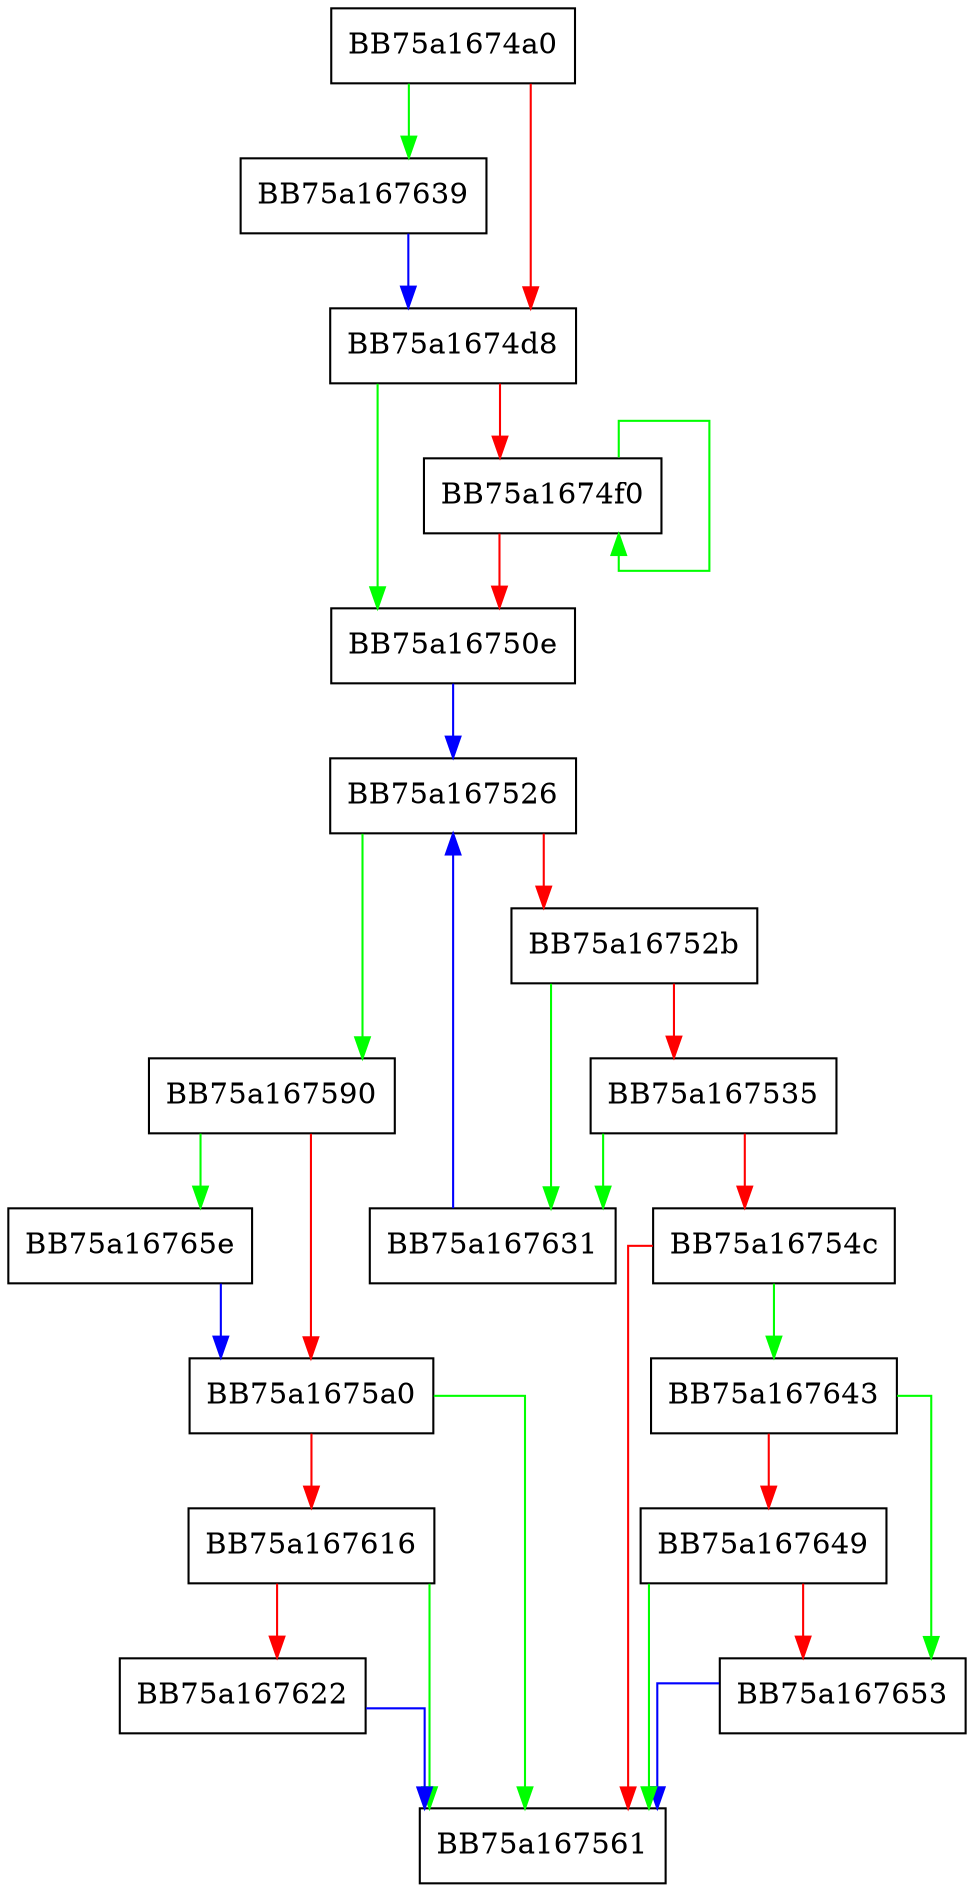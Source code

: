 digraph lua_pushlstring {
  node [shape="box"];
  graph [splines=ortho];
  BB75a1674a0 -> BB75a167639 [color="green"];
  BB75a1674a0 -> BB75a1674d8 [color="red"];
  BB75a1674d8 -> BB75a16750e [color="green"];
  BB75a1674d8 -> BB75a1674f0 [color="red"];
  BB75a1674f0 -> BB75a1674f0 [color="green"];
  BB75a1674f0 -> BB75a16750e [color="red"];
  BB75a16750e -> BB75a167526 [color="blue"];
  BB75a167526 -> BB75a167590 [color="green"];
  BB75a167526 -> BB75a16752b [color="red"];
  BB75a16752b -> BB75a167631 [color="green"];
  BB75a16752b -> BB75a167535 [color="red"];
  BB75a167535 -> BB75a167631 [color="green"];
  BB75a167535 -> BB75a16754c [color="red"];
  BB75a16754c -> BB75a167643 [color="green"];
  BB75a16754c -> BB75a167561 [color="red"];
  BB75a167590 -> BB75a16765e [color="green"];
  BB75a167590 -> BB75a1675a0 [color="red"];
  BB75a1675a0 -> BB75a167561 [color="green"];
  BB75a1675a0 -> BB75a167616 [color="red"];
  BB75a167616 -> BB75a167561 [color="green"];
  BB75a167616 -> BB75a167622 [color="red"];
  BB75a167622 -> BB75a167561 [color="blue"];
  BB75a167631 -> BB75a167526 [color="blue"];
  BB75a167639 -> BB75a1674d8 [color="blue"];
  BB75a167643 -> BB75a167653 [color="green"];
  BB75a167643 -> BB75a167649 [color="red"];
  BB75a167649 -> BB75a167561 [color="green"];
  BB75a167649 -> BB75a167653 [color="red"];
  BB75a167653 -> BB75a167561 [color="blue"];
  BB75a16765e -> BB75a1675a0 [color="blue"];
}
